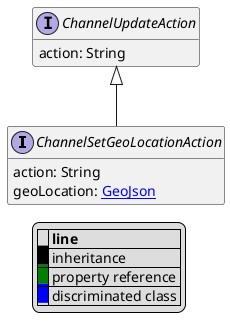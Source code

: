 @startuml

hide empty fields
hide empty methods
legend
|= |= line |
|<back:black>   </back>| inheritance |
|<back:green>   </back>| property reference |
|<back:blue>   </back>| discriminated class |
endlegend
interface ChannelSetGeoLocationAction [[ChannelSetGeoLocationAction.svg]] extends ChannelUpdateAction {
    action: String
    geoLocation: [[GeoJson.svg GeoJson]]
}
interface ChannelUpdateAction [[ChannelUpdateAction.svg]]  {
    action: String
}





@enduml
